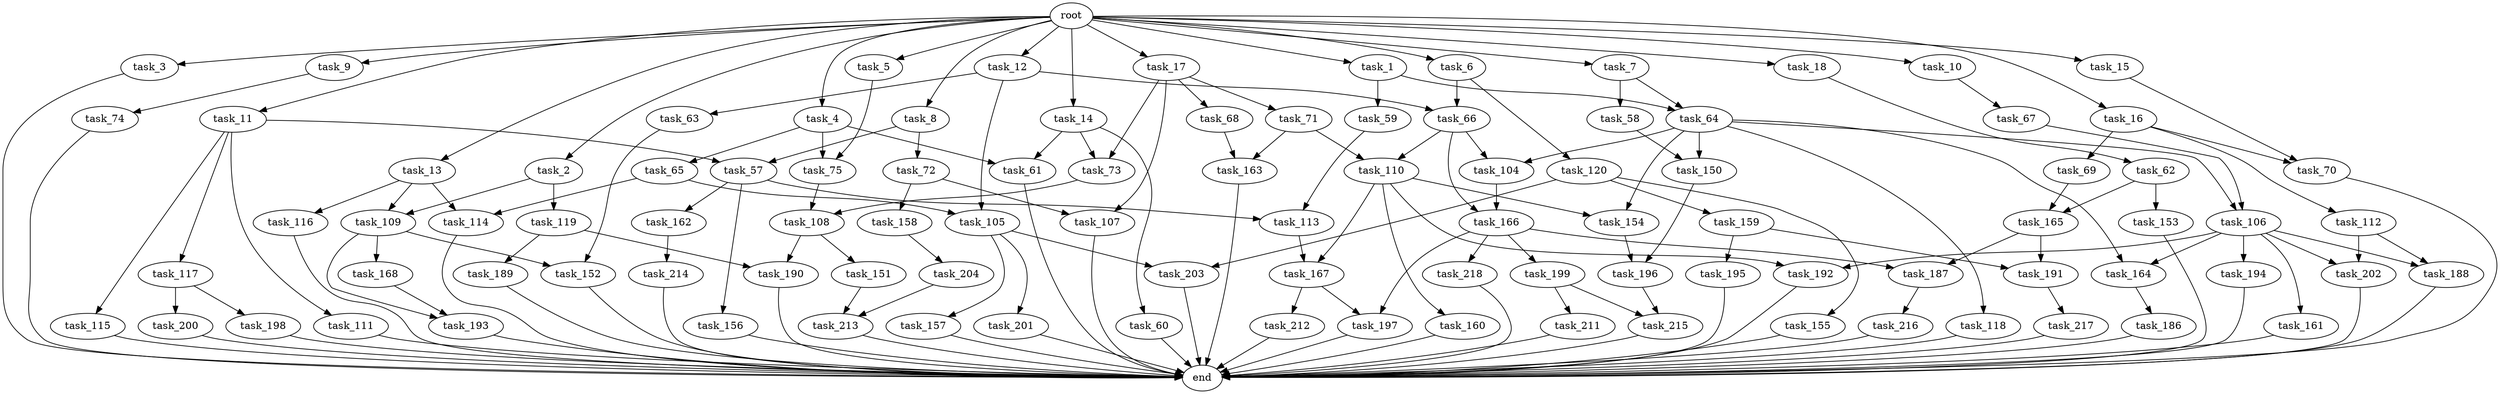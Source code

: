 digraph G {
  root [size="0.000000"];
  task_1 [size="1024.000000"];
  task_2 [size="1024.000000"];
  task_3 [size="1024.000000"];
  task_4 [size="1024.000000"];
  task_5 [size="1024.000000"];
  task_6 [size="1024.000000"];
  task_7 [size="1024.000000"];
  task_8 [size="1024.000000"];
  task_9 [size="1024.000000"];
  task_10 [size="1024.000000"];
  task_11 [size="1024.000000"];
  task_12 [size="1024.000000"];
  task_13 [size="1024.000000"];
  task_14 [size="1024.000000"];
  task_15 [size="1024.000000"];
  task_16 [size="1024.000000"];
  task_17 [size="1024.000000"];
  task_18 [size="1024.000000"];
  task_57 [size="730144440320.000000"];
  task_58 [size="420906795008.000000"];
  task_59 [size="214748364800.000000"];
  task_60 [size="34359738368.000000"];
  task_61 [size="455266533376.000000"];
  task_62 [size="214748364800.000000"];
  task_63 [size="214748364800.000000"];
  task_64 [size="635655159808.000000"];
  task_65 [size="420906795008.000000"];
  task_66 [size="249108103168.000000"];
  task_67 [size="77309411328.000000"];
  task_68 [size="549755813888.000000"];
  task_69 [size="695784701952.000000"];
  task_70 [size="1391569403904.000000"];
  task_71 [size="549755813888.000000"];
  task_72 [size="695784701952.000000"];
  task_73 [size="584115552256.000000"];
  task_74 [size="77309411328.000000"];
  task_75 [size="1279900254208.000000"];
  task_104 [size="627065225216.000000"];
  task_105 [size="249108103168.000000"];
  task_106 [size="214748364800.000000"];
  task_107 [size="627065225216.000000"];
  task_108 [size="970662608896.000000"];
  task_109 [size="627065225216.000000"];
  task_110 [size="687194767360.000000"];
  task_111 [size="34359738368.000000"];
  task_112 [size="695784701952.000000"];
  task_113 [size="833223655424.000000"];
  task_114 [size="111669149696.000000"];
  task_115 [size="34359738368.000000"];
  task_116 [size="77309411328.000000"];
  task_117 [size="34359738368.000000"];
  task_118 [size="77309411328.000000"];
  task_119 [size="549755813888.000000"];
  task_120 [size="34359738368.000000"];
  task_150 [size="936302870528.000000"];
  task_151 [size="420906795008.000000"];
  task_152 [size="292057776128.000000"];
  task_153 [size="309237645312.000000"];
  task_154 [size="498216206336.000000"];
  task_155 [size="549755813888.000000"];
  task_156 [size="137438953472.000000"];
  task_157 [size="549755813888.000000"];
  task_158 [size="77309411328.000000"];
  task_159 [size="549755813888.000000"];
  task_160 [size="420906795008.000000"];
  task_161 [size="34359738368.000000"];
  task_162 [size="137438953472.000000"];
  task_163 [size="214748364800.000000"];
  task_164 [size="111669149696.000000"];
  task_165 [size="446676598784.000000"];
  task_166 [size="858993459200.000000"];
  task_167 [size="1279900254208.000000"];
  task_168 [size="214748364800.000000"];
  task_186 [size="34359738368.000000"];
  task_187 [size="1408749273088.000000"];
  task_188 [size="111669149696.000000"];
  task_189 [size="137438953472.000000"];
  task_190 [size="558345748480.000000"];
  task_191 [size="627065225216.000000"];
  task_192 [size="455266533376.000000"];
  task_193 [size="764504178688.000000"];
  task_194 [size="34359738368.000000"];
  task_195 [size="77309411328.000000"];
  task_196 [size="1099511627776.000000"];
  task_197 [size="893353197568.000000"];
  task_198 [size="420906795008.000000"];
  task_199 [size="858993459200.000000"];
  task_200 [size="420906795008.000000"];
  task_201 [size="549755813888.000000"];
  task_202 [size="111669149696.000000"];
  task_203 [size="1099511627776.000000"];
  task_204 [size="309237645312.000000"];
  task_211 [size="695784701952.000000"];
  task_212 [size="34359738368.000000"];
  task_213 [size="730144440320.000000"];
  task_214 [size="214748364800.000000"];
  task_215 [size="1554778161152.000000"];
  task_216 [size="77309411328.000000"];
  task_217 [size="34359738368.000000"];
  task_218 [size="858993459200.000000"];
  end [size="0.000000"];

  root -> task_1 [size="1.000000"];
  root -> task_2 [size="1.000000"];
  root -> task_3 [size="1.000000"];
  root -> task_4 [size="1.000000"];
  root -> task_5 [size="1.000000"];
  root -> task_6 [size="1.000000"];
  root -> task_7 [size="1.000000"];
  root -> task_8 [size="1.000000"];
  root -> task_9 [size="1.000000"];
  root -> task_10 [size="1.000000"];
  root -> task_11 [size="1.000000"];
  root -> task_12 [size="1.000000"];
  root -> task_13 [size="1.000000"];
  root -> task_14 [size="1.000000"];
  root -> task_15 [size="1.000000"];
  root -> task_16 [size="1.000000"];
  root -> task_17 [size="1.000000"];
  root -> task_18 [size="1.000000"];
  task_1 -> task_59 [size="209715200.000000"];
  task_1 -> task_64 [size="209715200.000000"];
  task_2 -> task_109 [size="536870912.000000"];
  task_2 -> task_119 [size="536870912.000000"];
  task_3 -> end [size="1.000000"];
  task_4 -> task_61 [size="411041792.000000"];
  task_4 -> task_65 [size="411041792.000000"];
  task_4 -> task_75 [size="411041792.000000"];
  task_5 -> task_75 [size="838860800.000000"];
  task_6 -> task_66 [size="33554432.000000"];
  task_6 -> task_120 [size="33554432.000000"];
  task_7 -> task_58 [size="411041792.000000"];
  task_7 -> task_64 [size="411041792.000000"];
  task_8 -> task_57 [size="679477248.000000"];
  task_8 -> task_72 [size="679477248.000000"];
  task_9 -> task_74 [size="75497472.000000"];
  task_10 -> task_67 [size="75497472.000000"];
  task_11 -> task_57 [size="33554432.000000"];
  task_11 -> task_111 [size="33554432.000000"];
  task_11 -> task_115 [size="33554432.000000"];
  task_11 -> task_117 [size="33554432.000000"];
  task_12 -> task_63 [size="209715200.000000"];
  task_12 -> task_66 [size="209715200.000000"];
  task_12 -> task_105 [size="209715200.000000"];
  task_13 -> task_109 [size="75497472.000000"];
  task_13 -> task_114 [size="75497472.000000"];
  task_13 -> task_116 [size="75497472.000000"];
  task_14 -> task_60 [size="33554432.000000"];
  task_14 -> task_61 [size="33554432.000000"];
  task_14 -> task_73 [size="33554432.000000"];
  task_15 -> task_70 [size="679477248.000000"];
  task_16 -> task_69 [size="679477248.000000"];
  task_16 -> task_70 [size="679477248.000000"];
  task_16 -> task_112 [size="679477248.000000"];
  task_17 -> task_68 [size="536870912.000000"];
  task_17 -> task_71 [size="536870912.000000"];
  task_17 -> task_73 [size="536870912.000000"];
  task_17 -> task_107 [size="536870912.000000"];
  task_18 -> task_62 [size="209715200.000000"];
  task_57 -> task_113 [size="134217728.000000"];
  task_57 -> task_156 [size="134217728.000000"];
  task_57 -> task_162 [size="134217728.000000"];
  task_58 -> task_150 [size="838860800.000000"];
  task_59 -> task_113 [size="679477248.000000"];
  task_60 -> end [size="1.000000"];
  task_61 -> end [size="1.000000"];
  task_62 -> task_153 [size="301989888.000000"];
  task_62 -> task_165 [size="301989888.000000"];
  task_63 -> task_152 [size="75497472.000000"];
  task_64 -> task_104 [size="75497472.000000"];
  task_64 -> task_106 [size="75497472.000000"];
  task_64 -> task_118 [size="75497472.000000"];
  task_64 -> task_150 [size="75497472.000000"];
  task_64 -> task_154 [size="75497472.000000"];
  task_64 -> task_164 [size="75497472.000000"];
  task_65 -> task_105 [size="33554432.000000"];
  task_65 -> task_114 [size="33554432.000000"];
  task_66 -> task_104 [size="536870912.000000"];
  task_66 -> task_110 [size="536870912.000000"];
  task_66 -> task_166 [size="536870912.000000"];
  task_67 -> task_106 [size="134217728.000000"];
  task_68 -> task_163 [size="75497472.000000"];
  task_69 -> task_165 [size="134217728.000000"];
  task_70 -> end [size="1.000000"];
  task_71 -> task_110 [size="134217728.000000"];
  task_71 -> task_163 [size="134217728.000000"];
  task_72 -> task_107 [size="75497472.000000"];
  task_72 -> task_158 [size="75497472.000000"];
  task_73 -> task_108 [size="411041792.000000"];
  task_74 -> end [size="1.000000"];
  task_75 -> task_108 [size="536870912.000000"];
  task_104 -> task_166 [size="301989888.000000"];
  task_105 -> task_157 [size="536870912.000000"];
  task_105 -> task_201 [size="536870912.000000"];
  task_105 -> task_203 [size="536870912.000000"];
  task_106 -> task_161 [size="33554432.000000"];
  task_106 -> task_164 [size="33554432.000000"];
  task_106 -> task_188 [size="33554432.000000"];
  task_106 -> task_192 [size="33554432.000000"];
  task_106 -> task_194 [size="33554432.000000"];
  task_106 -> task_202 [size="33554432.000000"];
  task_107 -> end [size="1.000000"];
  task_108 -> task_151 [size="411041792.000000"];
  task_108 -> task_190 [size="411041792.000000"];
  task_109 -> task_152 [size="209715200.000000"];
  task_109 -> task_168 [size="209715200.000000"];
  task_109 -> task_193 [size="209715200.000000"];
  task_110 -> task_154 [size="411041792.000000"];
  task_110 -> task_160 [size="411041792.000000"];
  task_110 -> task_167 [size="411041792.000000"];
  task_110 -> task_192 [size="411041792.000000"];
  task_111 -> end [size="1.000000"];
  task_112 -> task_188 [size="75497472.000000"];
  task_112 -> task_202 [size="75497472.000000"];
  task_113 -> task_167 [size="838860800.000000"];
  task_114 -> end [size="1.000000"];
  task_115 -> end [size="1.000000"];
  task_116 -> end [size="1.000000"];
  task_117 -> task_198 [size="411041792.000000"];
  task_117 -> task_200 [size="411041792.000000"];
  task_118 -> end [size="1.000000"];
  task_119 -> task_189 [size="134217728.000000"];
  task_119 -> task_190 [size="134217728.000000"];
  task_120 -> task_155 [size="536870912.000000"];
  task_120 -> task_159 [size="536870912.000000"];
  task_120 -> task_203 [size="536870912.000000"];
  task_150 -> task_196 [size="536870912.000000"];
  task_151 -> task_213 [size="33554432.000000"];
  task_152 -> end [size="1.000000"];
  task_153 -> end [size="1.000000"];
  task_154 -> task_196 [size="536870912.000000"];
  task_155 -> end [size="1.000000"];
  task_156 -> end [size="1.000000"];
  task_157 -> end [size="1.000000"];
  task_158 -> task_204 [size="301989888.000000"];
  task_159 -> task_191 [size="75497472.000000"];
  task_159 -> task_195 [size="75497472.000000"];
  task_160 -> end [size="1.000000"];
  task_161 -> end [size="1.000000"];
  task_162 -> task_214 [size="209715200.000000"];
  task_163 -> end [size="1.000000"];
  task_164 -> task_186 [size="33554432.000000"];
  task_165 -> task_187 [size="536870912.000000"];
  task_165 -> task_191 [size="536870912.000000"];
  task_166 -> task_187 [size="838860800.000000"];
  task_166 -> task_197 [size="838860800.000000"];
  task_166 -> task_199 [size="838860800.000000"];
  task_166 -> task_218 [size="838860800.000000"];
  task_167 -> task_197 [size="33554432.000000"];
  task_167 -> task_212 [size="33554432.000000"];
  task_168 -> task_193 [size="536870912.000000"];
  task_186 -> end [size="1.000000"];
  task_187 -> task_216 [size="75497472.000000"];
  task_188 -> end [size="1.000000"];
  task_189 -> end [size="1.000000"];
  task_190 -> end [size="1.000000"];
  task_191 -> task_217 [size="33554432.000000"];
  task_192 -> end [size="1.000000"];
  task_193 -> end [size="1.000000"];
  task_194 -> end [size="1.000000"];
  task_195 -> end [size="1.000000"];
  task_196 -> task_215 [size="838860800.000000"];
  task_197 -> end [size="1.000000"];
  task_198 -> end [size="1.000000"];
  task_199 -> task_211 [size="679477248.000000"];
  task_199 -> task_215 [size="679477248.000000"];
  task_200 -> end [size="1.000000"];
  task_201 -> end [size="1.000000"];
  task_202 -> end [size="1.000000"];
  task_203 -> end [size="1.000000"];
  task_204 -> task_213 [size="679477248.000000"];
  task_211 -> end [size="1.000000"];
  task_212 -> end [size="1.000000"];
  task_213 -> end [size="1.000000"];
  task_214 -> end [size="1.000000"];
  task_215 -> end [size="1.000000"];
  task_216 -> end [size="1.000000"];
  task_217 -> end [size="1.000000"];
  task_218 -> end [size="1.000000"];
}

